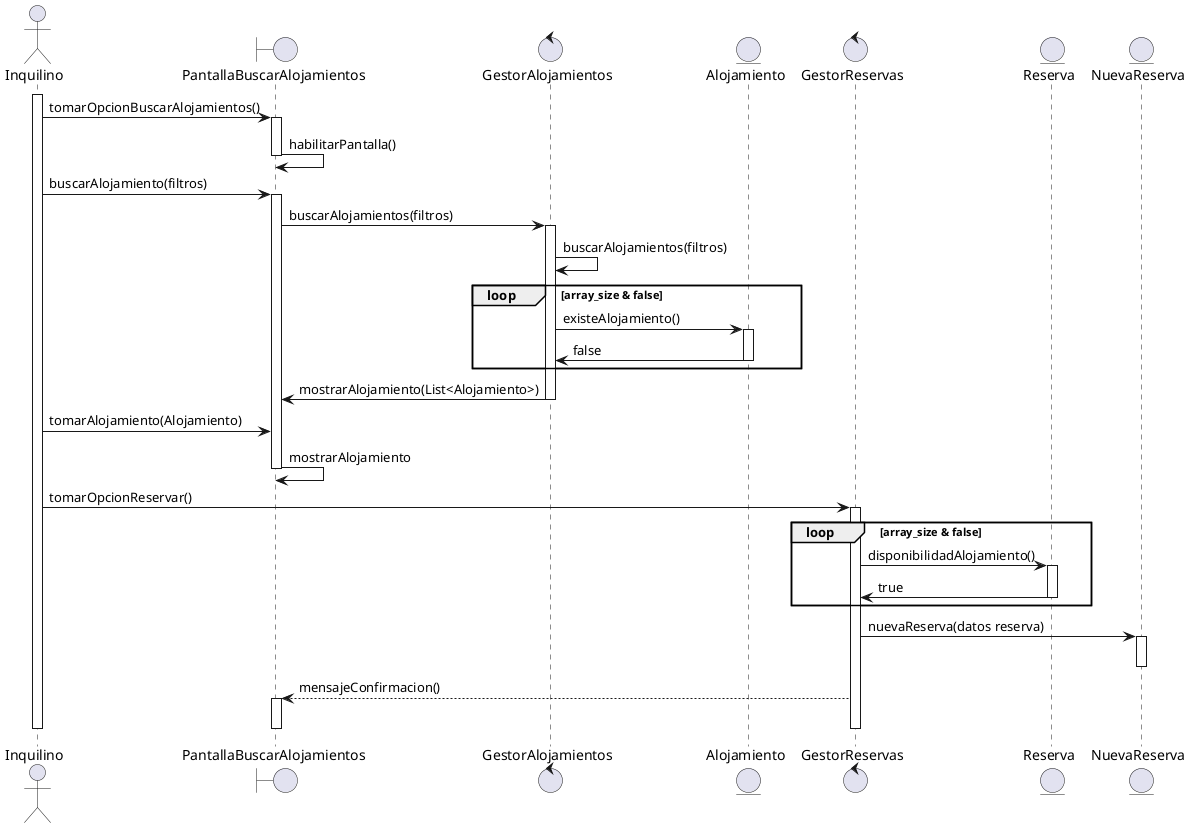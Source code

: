 @startuml Diagrama_secuencia_consultar_Alojamiento_busqueda

/' Flujo Busqueda '/
actor Inquilino
boundary PantallaBuscarAlojamientos
control GestorAlojamientos
entity Alojamiento

activate Inquilino
Inquilino -> PantallaBuscarAlojamientos: tomarOpcionBuscarAlojamientos()
activate PantallaBuscarAlojamientos
PantallaBuscarAlojamientos -> PantallaBuscarAlojamientos: habilitarPantalla()
deactivate PantallaBuscarAlojamientos

Inquilino -> PantallaBuscarAlojamientos: buscarAlojamiento(filtros)
activate PantallaBuscarAlojamientos
PantallaBuscarAlojamientos -> GestorAlojamientos: buscarAlojamientos(filtros)
activate GestorAlojamientos
GestorAlojamientos -> GestorAlojamientos: buscarAlojamientos(filtros)
loop array_size & false
    GestorAlojamientos -> Alojamiento: existeAlojamiento()
    activate Alojamiento
    Alojamiento -> GestorAlojamientos: false
    deactivate Alojamiento
end

GestorAlojamientos -> PantallaBuscarAlojamientos: mostrarAlojamiento(List<Alojamiento>)
deactivate GestorAlojamientos

Inquilino -> PantallaBuscarAlojamientos : tomarAlojamiento(Alojamiento)
PantallaBuscarAlojamientos -> PantallaBuscarAlojamientos : mostrarAlojamiento
deactivate PantallaBuscarAlojamientos


/' Flujo Reserva '/

control GestorReservas
entity Reserva
entity NuevaReserva

Inquilino -> GestorReservas : tomarOpcionReservar()
activate GestorReservas
loop array_size & false
    GestorReservas -> Reserva: disponibilidadAlojamiento()
    activate Reserva
    Reserva -> GestorReservas: true
    deactivate Reserva
end
GestorReservas -> NuevaReserva : nuevaReserva(datos reserva)
activate NuevaReserva
deactivate NuevaReserva
GestorReservas --> PantallaBuscarAlojamientos : mensajeConfirmacion()
activate PantallaBuscarAlojamientos
deactivate PantallaBuscarAlojamientos
deactivate GestorReservas
deactivate Inquilino


@enduml